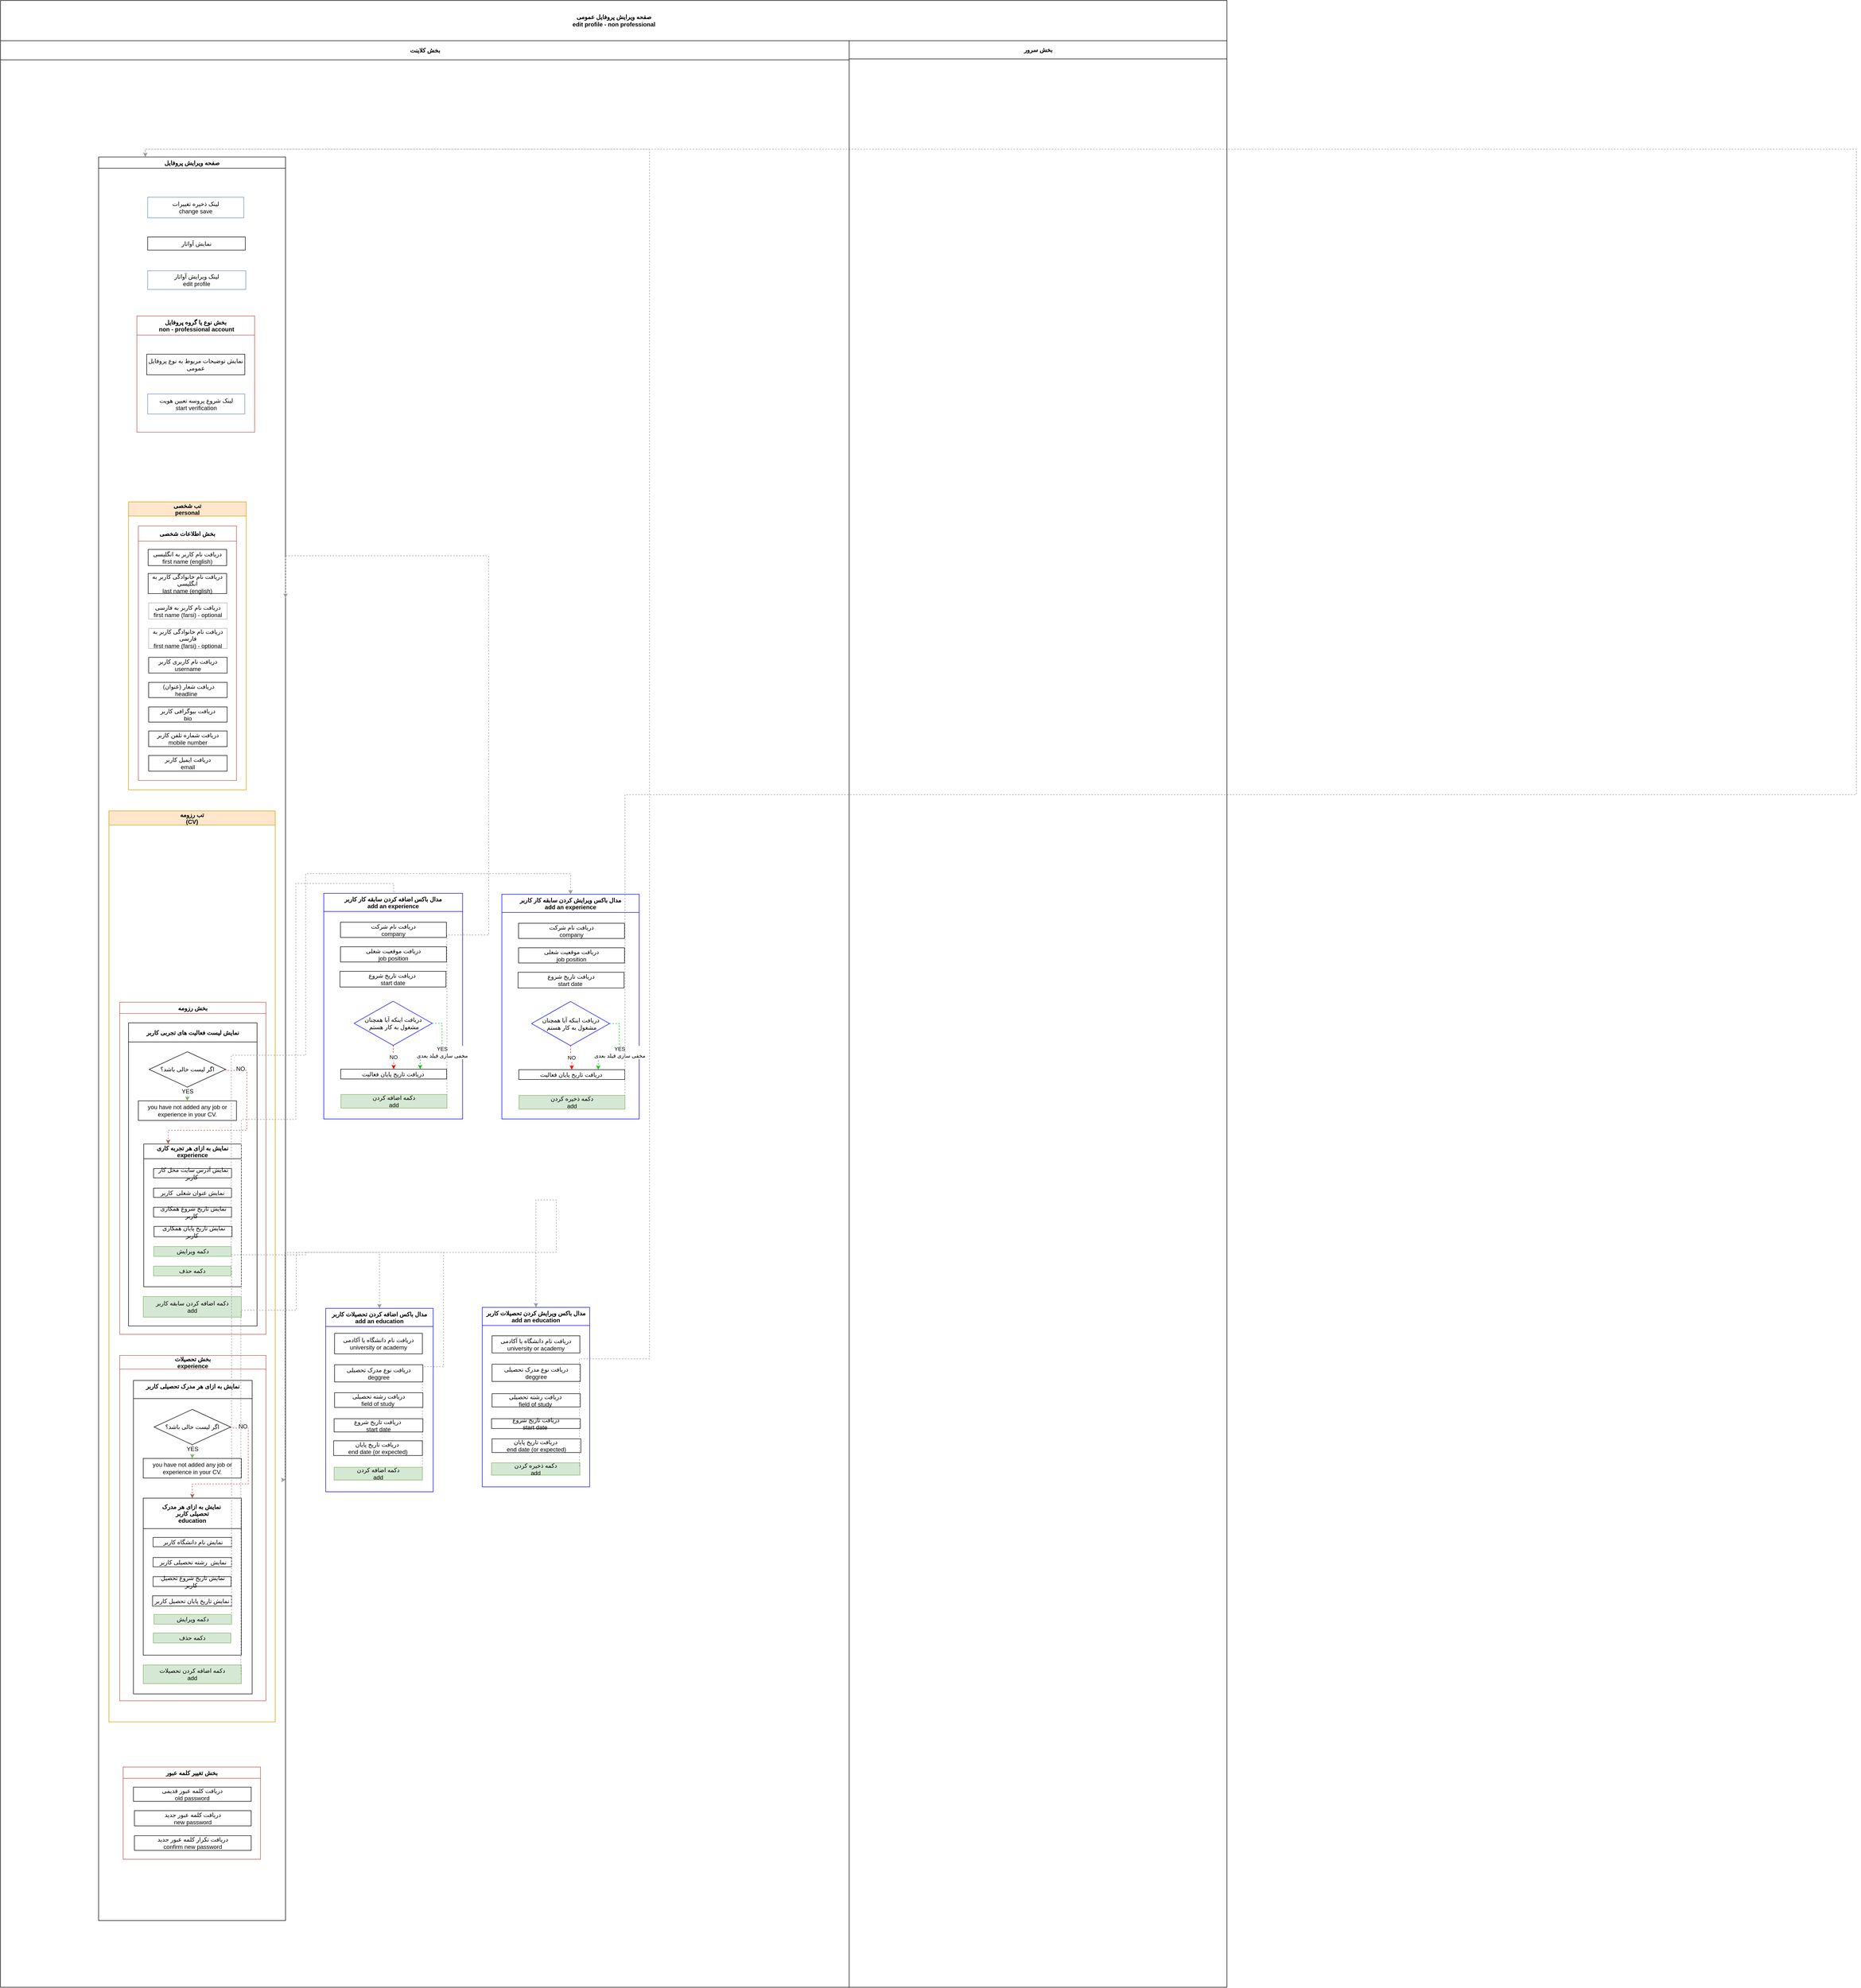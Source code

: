 <mxfile version="11.0.7" type="github"><diagram id="_Mr2OjdB6cG_d8i1DAx9" name="Page-1"><mxGraphModel dx="2693" dy="-5427" grid="1" gridSize="10" guides="1" tooltips="1" connect="1" arrows="1" fold="1" page="1" pageScale="1" pageWidth="850" pageHeight="1100" math="0" shadow="0"><root><mxCell id="0"/><mxCell id="1" parent="0"/><mxCell id="qE0s62v9L_i5L7fRF2j9-1" value="&lt;span style=&quot;background-color: rgb(255 , 255 , 255)&quot;&gt;صفحه ویرایش پروفایل عمومی&lt;/span&gt;&lt;br&gt;&lt;span style=&quot;background-color: rgb(255 , 255 , 255)&quot;&gt;edit profile - non professional&lt;/span&gt;" style="swimlane;html=1;childLayout=stackLayout;resizeParent=1;resizeParentMax=0;startSize=82;" vertex="1" parent="1"><mxGeometry x="-680" y="6758" width="2500" height="4050" as="geometry"/></mxCell><mxCell id="qE0s62v9L_i5L7fRF2j9-2" value="&lt;span style=&quot;background-color: rgb(255 , 255 , 255)&quot;&gt;بخش کلاینت&lt;/span&gt;" style="swimlane;html=1;startSize=39;" vertex="1" parent="qE0s62v9L_i5L7fRF2j9-1"><mxGeometry y="82" width="1730" height="3968" as="geometry"/></mxCell><mxCell id="m3qzf0mcLcKKCOlgRUQQ-3" value="صفحه ویرایش پروفایل" style="swimlane;startSize=23;" parent="qE0s62v9L_i5L7fRF2j9-2" vertex="1"><mxGeometry x="200" y="237" width="381" height="3595" as="geometry"/></mxCell><mxCell id="m3qzf0mcLcKKCOlgRUQQ-4" value="&lt;p&gt;&lt;/p&gt;&lt;p&gt;&lt;/p&gt;&lt;p&gt;&lt;/p&gt;&lt;p&gt;&lt;/p&gt;&lt;p&gt;&lt;/p&gt;&lt;p&gt;نمایش آواتار&lt;/p&gt;" style="rounded=0;whiteSpace=wrap;html=1;" parent="m3qzf0mcLcKKCOlgRUQQ-3" vertex="1"><mxGeometry x="100" y="163" width="199" height="27" as="geometry"/></mxCell><mxCell id="m3qzf0mcLcKKCOlgRUQQ-5" value="تب شخصی&#10;personal" style="swimlane;startSize=29;fillColor=#ffe6cc;strokeColor=#d79b00;" parent="m3qzf0mcLcKKCOlgRUQQ-3" vertex="1"><mxGeometry x="61" y="703" width="240" height="587" as="geometry"/></mxCell><mxCell id="m3qzf0mcLcKKCOlgRUQQ-6" value="بخش اطلاعات شخصی" style="swimlane;fillColor=#FFFFFF;strokeColor=#b85450;startSize=31;" parent="m3qzf0mcLcKKCOlgRUQQ-5" vertex="1"><mxGeometry x="20" y="49" width="200" height="519" as="geometry"/></mxCell><mxCell id="m3qzf0mcLcKKCOlgRUQQ-7" value="&lt;p&gt;&lt;/p&gt;&lt;p&gt;&lt;/p&gt;&lt;p&gt;&lt;/p&gt;&lt;p&gt;&lt;/p&gt;&lt;p&gt;&lt;/p&gt;&lt;p&gt;دریافت نام کاربر به انگلیسی&lt;br&gt;first name (english)&lt;br&gt;&lt;/p&gt;" style="rounded=0;whiteSpace=wrap;html=1;" parent="m3qzf0mcLcKKCOlgRUQQ-6" vertex="1"><mxGeometry x="20" y="48" width="160" height="33" as="geometry"/></mxCell><mxCell id="m3qzf0mcLcKKCOlgRUQQ-8" value="&lt;p&gt;&lt;/p&gt;&lt;p&gt;&lt;/p&gt;&lt;p&gt;&lt;/p&gt;&lt;p&gt;&lt;/p&gt;&lt;p&gt;&lt;/p&gt;&lt;p&gt;&lt;/p&gt;&lt;p&gt;دریافت نام خانوادگی کاربر به انگلیسی&lt;br&gt;last name (english)&lt;br&gt;&lt;/p&gt;" style="rounded=0;whiteSpace=wrap;html=1;" parent="m3qzf0mcLcKKCOlgRUQQ-6" vertex="1"><mxGeometry x="20" y="97" width="160" height="41" as="geometry"/></mxCell><mxCell id="m3qzf0mcLcKKCOlgRUQQ-9" value="&lt;p&gt;&lt;/p&gt;&lt;p&gt;&lt;/p&gt;&lt;p&gt;&lt;/p&gt;&lt;p&gt;&lt;/p&gt;&lt;p&gt;&lt;/p&gt;&lt;p&gt;&lt;/p&gt;&lt;p&gt;&lt;font color=&quot;#000000&quot;&gt;دریافت نام کاربر به فارسی&lt;br&gt;first name (farsi) - optional&lt;/font&gt;&lt;br&gt;&lt;/p&gt;" style="rounded=0;whiteSpace=wrap;html=1;fillColor=#FFFFFF;strokeColor=#ADADAD;fontColor=#ffffff;" parent="m3qzf0mcLcKKCOlgRUQQ-6" vertex="1"><mxGeometry x="21" y="157" width="160" height="33" as="geometry"/></mxCell><mxCell id="m3qzf0mcLcKKCOlgRUQQ-10" value="&lt;font color=&quot;#000000&quot;&gt;&lt;span&gt;دریافت نام خانوادگی کاربر به فارسی&lt;/span&gt;&lt;br&gt;&lt;span&gt;first name (farsi) - optional&lt;/span&gt;&lt;/font&gt;&lt;br&gt;" style="rounded=0;whiteSpace=wrap;html=1;fillColor=#FFFFFF;strokeColor=#ADADAD;fontColor=#ffffff;" parent="m3qzf0mcLcKKCOlgRUQQ-6" vertex="1"><mxGeometry x="21" y="209" width="160" height="41" as="geometry"/></mxCell><mxCell id="m3qzf0mcLcKKCOlgRUQQ-11" value="&lt;p&gt;&lt;/p&gt;&lt;p&gt;&lt;/p&gt;&lt;p&gt;&lt;/p&gt;&lt;p&gt;&lt;/p&gt;&lt;p&gt;&lt;/p&gt;&lt;p&gt;دریافت نام کاربری کاربر&lt;br&gt;username&lt;br&gt;&lt;/p&gt;" style="rounded=0;whiteSpace=wrap;html=1;" parent="m3qzf0mcLcKKCOlgRUQQ-6" vertex="1"><mxGeometry x="21" y="268" width="160" height="32" as="geometry"/></mxCell><mxCell id="m3qzf0mcLcKKCOlgRUQQ-12" value="&lt;p&gt;&lt;/p&gt;&lt;p&gt;&lt;/p&gt;&lt;p&gt;&lt;/p&gt;&lt;p&gt;&lt;/p&gt;&lt;p&gt;&lt;/p&gt;&lt;p&gt;&amp;nbsp;(دریافت شعار (عنوان&lt;br&gt;headline&amp;nbsp;&amp;nbsp;&lt;/p&gt;" style="rounded=0;whiteSpace=wrap;html=1;" parent="m3qzf0mcLcKKCOlgRUQQ-6" vertex="1"><mxGeometry x="21" y="319" width="160" height="31" as="geometry"/></mxCell><mxCell id="m3qzf0mcLcKKCOlgRUQQ-13" value="&lt;p&gt;&lt;/p&gt;&lt;p&gt;&lt;/p&gt;&lt;p&gt;&lt;/p&gt;&lt;p&gt;&lt;/p&gt;&lt;p&gt;&lt;/p&gt;&lt;p&gt;&lt;/p&gt;&lt;p&gt;دریافت بیوگرافی کاربر&lt;br&gt;bio&lt;/p&gt;" style="rounded=0;whiteSpace=wrap;html=1;" parent="m3qzf0mcLcKKCOlgRUQQ-6" vertex="1"><mxGeometry x="21" y="369" width="160" height="31" as="geometry"/></mxCell><mxCell id="m3qzf0mcLcKKCOlgRUQQ-14" value="&lt;p&gt;&lt;/p&gt;&lt;p&gt;&lt;/p&gt;&lt;p&gt;&lt;/p&gt;&lt;p&gt;&lt;/p&gt;&lt;p&gt;&lt;/p&gt;&lt;p&gt;&lt;/p&gt;&lt;p&gt;دریافت شماره تلفن کاربر&lt;br&gt;mobile number&lt;br&gt;&lt;/p&gt;" style="rounded=0;whiteSpace=wrap;html=1;" parent="m3qzf0mcLcKKCOlgRUQQ-6" vertex="1"><mxGeometry x="21" y="418" width="160" height="32" as="geometry"/></mxCell><mxCell id="m3qzf0mcLcKKCOlgRUQQ-15" value="&lt;p&gt;&lt;/p&gt;&lt;p&gt;&lt;/p&gt;&lt;p&gt;&lt;/p&gt;&lt;p&gt;&lt;/p&gt;&lt;p&gt;&lt;/p&gt;&lt;p&gt;&lt;/p&gt;&lt;p&gt;دریافت ایمیل کاربر&lt;br&gt;email&lt;/p&gt;" style="rounded=0;whiteSpace=wrap;html=1;" parent="m3qzf0mcLcKKCOlgRUQQ-6" vertex="1"><mxGeometry x="21" y="468" width="160" height="32" as="geometry"/></mxCell><mxCell id="m3qzf0mcLcKKCOlgRUQQ-16" value="تب رزومه&#10;(CV)" style="swimlane;startSize=29;fillColor=#ffe6cc;strokeColor=#d79b00;" parent="m3qzf0mcLcKKCOlgRUQQ-3" vertex="1"><mxGeometry x="21" y="1333" width="339" height="1857" as="geometry"/></mxCell><mxCell id="m3qzf0mcLcKKCOlgRUQQ-17" value="بخش رزومه" style="swimlane;fillColor=#FFFFFF;strokeColor=#b85450;" parent="m3qzf0mcLcKKCOlgRUQQ-16" vertex="1"><mxGeometry x="22" y="390" width="298" height="677" as="geometry"/></mxCell><mxCell id="m3qzf0mcLcKKCOlgRUQQ-18" value="نمایش لیست فعالیت های تجربی کاربر" style="swimlane;startSize=39;" parent="m3qzf0mcLcKKCOlgRUQQ-17" vertex="1"><mxGeometry x="18" y="42" width="262" height="618" as="geometry"/></mxCell><mxCell id="m3qzf0mcLcKKCOlgRUQQ-19" style="edgeStyle=orthogonalEdgeStyle;rounded=0;orthogonalLoop=1;jettySize=auto;html=1;exitX=0.5;exitY=1;exitDx=0;exitDy=0;entryX=0.5;entryY=0;entryDx=0;entryDy=0;dashed=1;strokeColor=#82b366;fillColor=#d5e8d4;" parent="m3qzf0mcLcKKCOlgRUQQ-18" source="m3qzf0mcLcKKCOlgRUQQ-23" target="m3qzf0mcLcKKCOlgRUQQ-24" edge="1"><mxGeometry relative="1" as="geometry"/></mxCell><mxCell id="m3qzf0mcLcKKCOlgRUQQ-20" value="YES" style="text;html=1;resizable=0;points=[];align=center;verticalAlign=middle;labelBackgroundColor=#ffffff;" parent="m3qzf0mcLcKKCOlgRUQQ-19" vertex="1" connectable="0"><mxGeometry x="-0.4" relative="1" as="geometry"><mxPoint as="offset"/></mxGeometry></mxCell><mxCell id="m3qzf0mcLcKKCOlgRUQQ-21" style="edgeStyle=orthogonalEdgeStyle;rounded=0;orthogonalLoop=1;jettySize=auto;html=1;exitX=1;exitY=0.5;exitDx=0;exitDy=0;entryX=0.25;entryY=0;entryDx=0;entryDy=0;dashed=1;strokeColor=#b85450;fillColor=#f8cecc;" parent="m3qzf0mcLcKKCOlgRUQQ-18" source="m3qzf0mcLcKKCOlgRUQQ-23" target="m3qzf0mcLcKKCOlgRUQQ-25" edge="1"><mxGeometry relative="1" as="geometry"><Array as="points"><mxPoint x="199" y="97"/><mxPoint x="241" y="97"/><mxPoint x="241" y="219"/><mxPoint x="81" y="219"/></Array></mxGeometry></mxCell><mxCell id="m3qzf0mcLcKKCOlgRUQQ-22" value="NO" style="text;html=1;resizable=0;points=[];align=center;verticalAlign=middle;labelBackgroundColor=#ffffff;" parent="m3qzf0mcLcKKCOlgRUQQ-21" vertex="1" connectable="0"><mxGeometry x="-0.822" y="3" relative="1" as="geometry"><mxPoint as="offset"/></mxGeometry></mxCell><mxCell id="m3qzf0mcLcKKCOlgRUQQ-23" value="اگر لیست خالی باشد؟" style="rhombus;whiteSpace=wrap;html=1;" parent="m3qzf0mcLcKKCOlgRUQQ-18" vertex="1"><mxGeometry x="42" y="59" width="156" height="72" as="geometry"/></mxCell><mxCell id="m3qzf0mcLcKKCOlgRUQQ-24" value="&lt;p&gt;&lt;/p&gt;&lt;p&gt;&lt;/p&gt;&lt;p&gt;&lt;/p&gt;&lt;p&gt;&lt;/p&gt;&lt;p&gt;&lt;/p&gt;&lt;p&gt;&lt;/p&gt;&lt;p&gt;you have not added any job or experience in your CV.&lt;/p&gt;" style="rounded=0;whiteSpace=wrap;html=1;" parent="m3qzf0mcLcKKCOlgRUQQ-18" vertex="1"><mxGeometry x="20" y="159" width="200" height="40" as="geometry"/></mxCell><mxCell id="m3qzf0mcLcKKCOlgRUQQ-25" value="&#10;نمایش به ازای هر تجربه کاری&#10;experience&#10;" style="swimlane;startSize=30;" parent="m3qzf0mcLcKKCOlgRUQQ-18" vertex="1"><mxGeometry x="31" y="247" width="199" height="291" as="geometry"/></mxCell><mxCell id="m3qzf0mcLcKKCOlgRUQQ-26" value="&lt;p&gt;&lt;/p&gt;&lt;p&gt;&lt;/p&gt;&lt;p&gt;&lt;/p&gt;&lt;p&gt;&lt;/p&gt;&lt;p&gt;&lt;/p&gt;&lt;p&gt;&lt;/p&gt;&lt;p&gt;&amp;nbsp;نمایش آدرس سایت محل کار کاربر&amp;nbsp;&lt;br&gt;&lt;/p&gt;" style="rounded=0;whiteSpace=wrap;html=1;" parent="m3qzf0mcLcKKCOlgRUQQ-25" vertex="1"><mxGeometry x="20" y="50" width="159" height="19" as="geometry"/></mxCell><mxCell id="m3qzf0mcLcKKCOlgRUQQ-27" value="&lt;p&gt;&lt;/p&gt;&lt;p&gt;&lt;/p&gt;&lt;p&gt;&lt;/p&gt;&lt;p&gt;&lt;/p&gt;&lt;p&gt;&lt;/p&gt;&lt;p&gt;&lt;/p&gt;&lt;p&gt;&amp;nbsp;نمایش عنوان شغلی&amp;nbsp; کاربر&amp;nbsp;&lt;br&gt;&lt;/p&gt;" style="rounded=0;whiteSpace=wrap;html=1;" parent="m3qzf0mcLcKKCOlgRUQQ-25" vertex="1"><mxGeometry x="20" y="90" width="159" height="19" as="geometry"/></mxCell><mxCell id="m3qzf0mcLcKKCOlgRUQQ-28" value="&lt;p&gt;&lt;/p&gt;&lt;p&gt;&lt;/p&gt;&lt;p&gt;&lt;/p&gt;&lt;p&gt;&lt;/p&gt;&lt;p&gt;&lt;/p&gt;&lt;p&gt;&lt;/p&gt;&lt;p&gt;&amp;nbsp;نمایش تاریخ شروع همکاری کاربر&amp;nbsp;&lt;br&gt;&lt;/p&gt;" style="rounded=0;whiteSpace=wrap;html=1;" parent="m3qzf0mcLcKKCOlgRUQQ-25" vertex="1"><mxGeometry x="20" y="129" width="159" height="20" as="geometry"/></mxCell><mxCell id="m3qzf0mcLcKKCOlgRUQQ-29" value="&lt;p&gt;&lt;/p&gt;&lt;p&gt;&lt;/p&gt;&lt;p&gt;&lt;/p&gt;&lt;p&gt;&lt;/p&gt;&lt;p&gt;&lt;/p&gt;&lt;p&gt;&lt;/p&gt;&lt;p&gt;&amp;nbsp;نمایش تاریخ پایان همکاری کاربر&amp;nbsp;&lt;br&gt;&lt;/p&gt;" style="rounded=0;whiteSpace=wrap;html=1;" parent="m3qzf0mcLcKKCOlgRUQQ-25" vertex="1"><mxGeometry x="21" y="168" width="159" height="21" as="geometry"/></mxCell><mxCell id="m3qzf0mcLcKKCOlgRUQQ-30" value="&lt;p&gt;&lt;/p&gt;&lt;p&gt;&lt;/p&gt;&lt;p&gt;&lt;/p&gt;&lt;p&gt;&lt;/p&gt;&lt;p&gt;&lt;/p&gt;&lt;p&gt;&lt;/p&gt;&lt;p&gt;دکمه ویرایش&lt;/p&gt;" style="rounded=0;whiteSpace=wrap;html=1;fillColor=#d5e8d4;strokeColor=#82b366;" parent="m3qzf0mcLcKKCOlgRUQQ-25" vertex="1"><mxGeometry x="20.5" y="209" width="158" height="20" as="geometry"/></mxCell><mxCell id="m3qzf0mcLcKKCOlgRUQQ-31" value="&lt;p&gt;&lt;/p&gt;&lt;p&gt;&lt;/p&gt;&lt;p&gt;&lt;/p&gt;&lt;p&gt;&lt;/p&gt;&lt;p&gt;&lt;/p&gt;&lt;p&gt;&lt;/p&gt;&lt;p&gt;دکمه حذف&lt;/p&gt;" style="rounded=0;whiteSpace=wrap;html=1;fillColor=#d5e8d4;strokeColor=#82b366;" parent="m3qzf0mcLcKKCOlgRUQQ-25" vertex="1"><mxGeometry x="20" y="249" width="158" height="20" as="geometry"/></mxCell><mxCell id="m3qzf0mcLcKKCOlgRUQQ-32" value="&lt;p&gt;&lt;/p&gt;&lt;p&gt;&lt;/p&gt;&lt;p&gt;&lt;/p&gt;&lt;p&gt;&lt;/p&gt;&lt;p&gt;&lt;/p&gt;&lt;p&gt;&lt;/p&gt;&lt;p&gt;دکمه اضافه کردن سابقه کاربر&lt;br&gt;add&lt;br&gt;&lt;/p&gt;" style="rounded=0;whiteSpace=wrap;html=1;fillColor=#d5e8d4;strokeColor=#82b366;" parent="m3qzf0mcLcKKCOlgRUQQ-18" vertex="1"><mxGeometry x="30" y="558" width="200" height="42" as="geometry"/></mxCell><mxCell id="m3qzf0mcLcKKCOlgRUQQ-33" value="بخش تحصیلات&#10;experience" style="swimlane;fillColor=#FFFFFF;strokeColor=#b85450;startSize=28;" parent="m3qzf0mcLcKKCOlgRUQQ-16" vertex="1"><mxGeometry x="22" y="1110" width="298" height="704" as="geometry"/></mxCell><mxCell id="m3qzf0mcLcKKCOlgRUQQ-34" value="نمایش به ازای هر مدرک تحصیلی کاربر&#10;" style="swimlane;startSize=37;" parent="m3qzf0mcLcKKCOlgRUQQ-33" vertex="1"><mxGeometry x="28" y="51" width="242" height="639" as="geometry"/></mxCell><mxCell id="m3qzf0mcLcKKCOlgRUQQ-35" style="edgeStyle=orthogonalEdgeStyle;rounded=0;orthogonalLoop=1;jettySize=auto;html=1;exitX=0.5;exitY=1;exitDx=0;exitDy=0;entryX=0.5;entryY=0;entryDx=0;entryDy=0;dashed=1;strokeColor=#82b366;fillColor=#d5e8d4;" parent="m3qzf0mcLcKKCOlgRUQQ-34" source="m3qzf0mcLcKKCOlgRUQQ-39" target="m3qzf0mcLcKKCOlgRUQQ-40" edge="1"><mxGeometry relative="1" as="geometry"/></mxCell><mxCell id="m3qzf0mcLcKKCOlgRUQQ-36" value="YES" style="text;html=1;resizable=0;points=[];align=center;verticalAlign=middle;labelBackgroundColor=#ffffff;" parent="m3qzf0mcLcKKCOlgRUQQ-35" vertex="1" connectable="0"><mxGeometry x="-0.4" relative="1" as="geometry"><mxPoint as="offset"/></mxGeometry></mxCell><mxCell id="m3qzf0mcLcKKCOlgRUQQ-37" style="edgeStyle=orthogonalEdgeStyle;rounded=0;orthogonalLoop=1;jettySize=auto;html=1;exitX=1;exitY=0.5;exitDx=0;exitDy=0;dashed=1;strokeColor=#b85450;fillColor=#f8cecc;entryX=0.5;entryY=0;entryDx=0;entryDy=0;" parent="m3qzf0mcLcKKCOlgRUQQ-34" source="m3qzf0mcLcKKCOlgRUQQ-39" target="m3qzf0mcLcKKCOlgRUQQ-41" edge="1"><mxGeometry relative="1" as="geometry"><Array as="points"><mxPoint x="199" y="97"/><mxPoint x="234" y="97"/><mxPoint x="234" y="211"/><mxPoint x="119" y="211"/></Array><mxPoint x="519.5" y="211" as="targetPoint"/></mxGeometry></mxCell><mxCell id="m3qzf0mcLcKKCOlgRUQQ-38" value="NO" style="text;html=1;resizable=0;points=[];align=center;verticalAlign=middle;labelBackgroundColor=#ffffff;" parent="m3qzf0mcLcKKCOlgRUQQ-37" vertex="1" connectable="0"><mxGeometry x="-0.822" y="3" relative="1" as="geometry"><mxPoint as="offset"/></mxGeometry></mxCell><mxCell id="m3qzf0mcLcKKCOlgRUQQ-39" value="اگر لیست خالی باشد؟" style="rhombus;whiteSpace=wrap;html=1;" parent="m3qzf0mcLcKKCOlgRUQQ-34" vertex="1"><mxGeometry x="42" y="59" width="156" height="72" as="geometry"/></mxCell><mxCell id="m3qzf0mcLcKKCOlgRUQQ-40" value="&lt;p&gt;&lt;/p&gt;&lt;p&gt;&lt;/p&gt;&lt;p&gt;&lt;/p&gt;&lt;p&gt;&lt;/p&gt;&lt;p&gt;&lt;/p&gt;&lt;p&gt;&lt;/p&gt;&lt;p&gt;you have not added any job or experience in your CV.&lt;/p&gt;" style="rounded=0;whiteSpace=wrap;html=1;" parent="m3qzf0mcLcKKCOlgRUQQ-34" vertex="1"><mxGeometry x="20" y="159" width="200" height="40" as="geometry"/></mxCell><mxCell id="m3qzf0mcLcKKCOlgRUQQ-41" value="&#10;نمایش به ازای هر مدرک &#10;تحصیلی کاربر&#10;education&#10;" style="swimlane;startSize=62;" parent="m3qzf0mcLcKKCOlgRUQQ-34" vertex="1"><mxGeometry x="20" y="240" width="200" height="320" as="geometry"/></mxCell><mxCell id="m3qzf0mcLcKKCOlgRUQQ-42" value="&lt;p&gt;&lt;/p&gt;&lt;p&gt;&lt;/p&gt;&lt;p&gt;&lt;/p&gt;&lt;p&gt;&lt;/p&gt;&lt;p&gt;&lt;/p&gt;&lt;p&gt;&lt;/p&gt;&lt;p&gt;&amp;nbsp;نمایش تاریخ شروع تحصیل کاربر&amp;nbsp;&lt;br&gt;&lt;/p&gt;" style="rounded=0;whiteSpace=wrap;html=1;" parent="m3qzf0mcLcKKCOlgRUQQ-41" vertex="1"><mxGeometry x="20" y="160" width="159" height="20" as="geometry"/></mxCell><mxCell id="m3qzf0mcLcKKCOlgRUQQ-43" value="&lt;p&gt;&lt;/p&gt;&lt;p&gt;&lt;/p&gt;&lt;p&gt;&lt;/p&gt;&lt;p&gt;&lt;/p&gt;&lt;p&gt;&lt;/p&gt;&lt;p&gt;&lt;/p&gt;&lt;p&gt;&amp;nbsp;نمایش تاریخ پایان تحصیل کاربر&amp;nbsp;&lt;br&gt;&lt;/p&gt;" style="rounded=0;whiteSpace=wrap;html=1;" parent="m3qzf0mcLcKKCOlgRUQQ-41" vertex="1"><mxGeometry x="19" y="199" width="161" height="21" as="geometry"/></mxCell><mxCell id="m3qzf0mcLcKKCOlgRUQQ-44" value="&lt;p&gt;&lt;/p&gt;&lt;p&gt;&lt;/p&gt;&lt;p&gt;&lt;/p&gt;&lt;p&gt;&lt;/p&gt;&lt;p&gt;&lt;/p&gt;&lt;p&gt;&lt;/p&gt;&lt;p&gt;&amp;nbsp;نمایش نام دانشگاه کاربر&lt;br&gt;&lt;/p&gt;" style="rounded=0;whiteSpace=wrap;html=1;" parent="m3qzf0mcLcKKCOlgRUQQ-41" vertex="1"><mxGeometry x="20" y="80" width="160" height="19" as="geometry"/></mxCell><mxCell id="m3qzf0mcLcKKCOlgRUQQ-45" value="&lt;p&gt;&lt;/p&gt;&lt;p&gt;&lt;/p&gt;&lt;p&gt;&lt;/p&gt;&lt;p&gt;&lt;/p&gt;&lt;p&gt;&lt;/p&gt;&lt;p&gt;&lt;/p&gt;&lt;p&gt;&amp;nbsp;نمایش&amp;nbsp; رشته تحصیلی کاربر&lt;br&gt;&lt;/p&gt;" style="rounded=0;whiteSpace=wrap;html=1;" parent="m3qzf0mcLcKKCOlgRUQQ-41" vertex="1"><mxGeometry x="20" y="121" width="160" height="19" as="geometry"/></mxCell><mxCell id="m3qzf0mcLcKKCOlgRUQQ-46" value="&lt;p&gt;&lt;/p&gt;&lt;p&gt;&lt;/p&gt;&lt;p&gt;&lt;/p&gt;&lt;p&gt;&lt;/p&gt;&lt;p&gt;&lt;/p&gt;&lt;p&gt;&lt;/p&gt;&lt;p&gt;دکمه ویرایش&lt;/p&gt;" style="rounded=0;whiteSpace=wrap;html=1;fillColor=#d5e8d4;strokeColor=#82b366;" parent="m3qzf0mcLcKKCOlgRUQQ-41" vertex="1"><mxGeometry x="22" y="237" width="158" height="20" as="geometry"/></mxCell><mxCell id="m3qzf0mcLcKKCOlgRUQQ-47" value="&lt;p&gt;&lt;/p&gt;&lt;p&gt;&lt;/p&gt;&lt;p&gt;&lt;/p&gt;&lt;p&gt;&lt;/p&gt;&lt;p&gt;&lt;/p&gt;&lt;p&gt;&lt;/p&gt;&lt;p&gt;دکمه حذف&lt;/p&gt;" style="rounded=0;whiteSpace=wrap;html=1;fillColor=#d5e8d4;strokeColor=#82b366;" parent="m3qzf0mcLcKKCOlgRUQQ-41" vertex="1"><mxGeometry x="20.5" y="275" width="158" height="20" as="geometry"/></mxCell><mxCell id="m3qzf0mcLcKKCOlgRUQQ-48" value="&lt;p&gt;&lt;/p&gt;&lt;p&gt;&lt;/p&gt;&lt;p&gt;&lt;/p&gt;&lt;p&gt;&lt;/p&gt;&lt;p&gt;&lt;/p&gt;&lt;p&gt;&lt;/p&gt;&lt;p&gt;دکمه اضافه کردن تحصیلات&lt;br&gt;add&lt;/p&gt;" style="rounded=0;whiteSpace=wrap;html=1;fillColor=#d5e8d4;strokeColor=#82b366;" parent="m3qzf0mcLcKKCOlgRUQQ-34" vertex="1"><mxGeometry x="20" y="580" width="200" height="38" as="geometry"/></mxCell><mxCell id="m3qzf0mcLcKKCOlgRUQQ-49" value="بخش تغییر کلمه عبور" style="swimlane;startSize=23;fillColor=#FFFFFF;strokeColor=#b85450;" parent="m3qzf0mcLcKKCOlgRUQQ-3" vertex="1"><mxGeometry x="50" y="3282" width="280" height="188" as="geometry"/></mxCell><mxCell id="m3qzf0mcLcKKCOlgRUQQ-50" value="&lt;p&gt;&lt;/p&gt;&lt;p&gt;&lt;/p&gt;&lt;p&gt;&lt;/p&gt;&lt;p&gt;&lt;/p&gt;&lt;p&gt;&lt;/p&gt;&lt;p&gt;دریافت کلمه عبور قدیمی&lt;br&gt;old password&lt;/p&gt;" style="rounded=0;whiteSpace=wrap;html=1;" parent="m3qzf0mcLcKKCOlgRUQQ-49" vertex="1"><mxGeometry x="21" y="41" width="240" height="29" as="geometry"/></mxCell><mxCell id="m3qzf0mcLcKKCOlgRUQQ-51" value="&lt;p&gt;&lt;/p&gt;&lt;p&gt;&lt;/p&gt;&lt;p&gt;&lt;/p&gt;&lt;p&gt;&lt;/p&gt;&lt;p&gt;&lt;/p&gt;&lt;p&gt;دریافت کلمه عبور&amp;nbsp;جدید&lt;br&gt;new password&lt;/p&gt;" style="rounded=0;whiteSpace=wrap;html=1;" parent="m3qzf0mcLcKKCOlgRUQQ-49" vertex="1"><mxGeometry x="23" y="89" width="238" height="31" as="geometry"/></mxCell><mxCell id="m3qzf0mcLcKKCOlgRUQQ-52" value="&lt;p&gt;&lt;/p&gt;&lt;p&gt;&lt;/p&gt;&lt;p&gt;&lt;/p&gt;&lt;p&gt;&lt;/p&gt;&lt;p&gt;&lt;/p&gt;&lt;p&gt;دریافت تکرار کلمه عبور&amp;nbsp;جدید&lt;br&gt;confirm new password&lt;/p&gt;" style="rounded=0;whiteSpace=wrap;html=1;" parent="m3qzf0mcLcKKCOlgRUQQ-49" vertex="1"><mxGeometry x="23" y="140" width="238" height="30" as="geometry"/></mxCell><mxCell id="m3qzf0mcLcKKCOlgRUQQ-53" value="&lt;p&gt;&lt;/p&gt;&lt;p&gt;&lt;/p&gt;&lt;p&gt;&lt;/p&gt;&lt;p&gt;&lt;/p&gt;&lt;p&gt;&lt;/p&gt;&lt;p&gt;لینک ویرایش آواتار&lt;br&gt;edit profile&lt;br&gt;&lt;/p&gt;" style="rounded=0;whiteSpace=wrap;html=1;fillColor=#FFFFFF;strokeColor=#6c8ebf;" parent="m3qzf0mcLcKKCOlgRUQQ-3" vertex="1"><mxGeometry x="100" y="232" width="200" height="38" as="geometry"/></mxCell><mxCell id="m3qzf0mcLcKKCOlgRUQQ-54" value="بخش نوع یا گروه پروفایل&#10; non - professional account" style="swimlane;startSize=39;fillColor=#FFFFFF;strokeColor=#b85450;" parent="m3qzf0mcLcKKCOlgRUQQ-3" vertex="1"><mxGeometry x="78" y="324" width="240" height="237" as="geometry"/></mxCell><mxCell id="m3qzf0mcLcKKCOlgRUQQ-55" value="&lt;p&gt;&lt;/p&gt;&lt;p&gt;&lt;/p&gt;&lt;p&gt;&lt;/p&gt;&lt;p&gt;&lt;/p&gt;&lt;p&gt;&lt;/p&gt;&lt;p&gt;نمایش توضیحات مربوط به نوع پروفایل عمومی&lt;/p&gt;" style="rounded=0;whiteSpace=wrap;html=1;" parent="m3qzf0mcLcKKCOlgRUQQ-54" vertex="1"><mxGeometry x="20" y="78" width="200" height="42" as="geometry"/></mxCell><mxCell id="m3qzf0mcLcKKCOlgRUQQ-56" value="&lt;p&gt;&lt;/p&gt;&lt;p&gt;&lt;/p&gt;&lt;p&gt;&lt;/p&gt;&lt;p&gt;&lt;/p&gt;&lt;p&gt;&lt;/p&gt;&lt;p&gt;لینک شروع پروسه تعیین هویت&lt;br&gt;start verification&lt;br&gt;&lt;/p&gt;" style="rounded=0;whiteSpace=wrap;html=1;fillColor=#FFFFFF;strokeColor=#6c8ebf;" parent="m3qzf0mcLcKKCOlgRUQQ-54" vertex="1"><mxGeometry x="22" y="159" width="198" height="41" as="geometry"/></mxCell><mxCell id="6V_W1G0ebRXkBfOzEBVN-1" value="&lt;p&gt;&lt;/p&gt;&lt;p&gt;&lt;/p&gt;&lt;p&gt;&lt;/p&gt;&lt;p&gt;&lt;/p&gt;&lt;p&gt;&lt;/p&gt;&lt;p&gt;لینک ذخیره تغییرات&lt;br&gt;change save&lt;br&gt;&lt;/p&gt;" style="rounded=0;whiteSpace=wrap;html=1;fillColor=#FFFFFF;strokeColor=#6c8ebf;" parent="m3qzf0mcLcKKCOlgRUQQ-3" vertex="1"><mxGeometry x="100" y="82" width="196" height="42" as="geometry"/></mxCell><mxCell id="m3qzf0mcLcKKCOlgRUQQ-76" style="edgeStyle=orthogonalEdgeStyle;rounded=0;orthogonalLoop=1;jettySize=auto;html=1;exitX=1;exitY=0.5;exitDx=0;exitDy=0;dashed=1;strokeColor=#999999;entryX=1;entryY=0.25;entryDx=0;entryDy=0;" parent="qE0s62v9L_i5L7fRF2j9-2" source="m3qzf0mcLcKKCOlgRUQQ-65" target="m3qzf0mcLcKKCOlgRUQQ-3" edge="1"><mxGeometry relative="1" as="geometry"><mxPoint x="612.5" y="1568" as="targetPoint"/><Array as="points"><mxPoint x="910" y="1823"/><mxPoint x="995" y="1823"/><mxPoint x="995" y="1050"/></Array></mxGeometry></mxCell><mxCell id="m3qzf0mcLcKKCOlgRUQQ-93" style="edgeStyle=orthogonalEdgeStyle;rounded=0;orthogonalLoop=1;jettySize=auto;html=1;entryX=0.5;entryY=0;entryDx=0;entryDy=0;dashed=1;strokeColor=#999999;exitX=1;exitY=0.5;exitDx=0;exitDy=0;" parent="qE0s62v9L_i5L7fRF2j9-2" source="m3qzf0mcLcKKCOlgRUQQ-30" target="m3qzf0mcLcKKCOlgRUQQ-77" edge="1"><mxGeometry relative="1" as="geometry"><Array as="points"><mxPoint x="622" y="2068"/><mxPoint x="622" y="1698"/><mxPoint x="1162" y="1698"/></Array><mxPoint x="542" y="2064" as="sourcePoint"/></mxGeometry></mxCell><mxCell id="m3qzf0mcLcKKCOlgRUQQ-66" style="edgeStyle=orthogonalEdgeStyle;rounded=0;orthogonalLoop=1;jettySize=auto;html=1;dashed=1;strokeColor=#999999;exitX=1;exitY=0.5;exitDx=0;exitDy=0;" parent="qE0s62v9L_i5L7fRF2j9-2" source="m3qzf0mcLcKKCOlgRUQQ-32" edge="1"><mxGeometry relative="1" as="geometry"><Array as="points"><mxPoint x="602" y="2199"/><mxPoint x="602" y="1718"/><mxPoint x="801" y="1718"/></Array><mxPoint x="632" y="2162" as="sourcePoint"/><mxPoint x="801.5" y="1753" as="targetPoint"/></mxGeometry></mxCell><mxCell id="m3qzf0mcLcKKCOlgRUQQ-57" value="&#10;مدال باکس اضافه کردن سابقه کار کاربر&#10;add an experience&#10;" style="swimlane;strokeColor=#0000FF;startSize=37;" parent="qE0s62v9L_i5L7fRF2j9-2" vertex="1"><mxGeometry x="659" y="1738" width="283" height="460" as="geometry"/></mxCell><mxCell id="m3qzf0mcLcKKCOlgRUQQ-58" value="&lt;p&gt;&lt;/p&gt;&lt;p&gt;&lt;/p&gt;&lt;p&gt;&lt;/p&gt;&lt;p&gt;&lt;/p&gt;&lt;p&gt;&lt;/p&gt;&lt;p&gt;دریافت نام شرکت&lt;br&gt;company&lt;br&gt;&lt;/p&gt;" style="rounded=0;whiteSpace=wrap;html=1;" parent="m3qzf0mcLcKKCOlgRUQQ-57" vertex="1"><mxGeometry x="34" y="59" width="216" height="31" as="geometry"/></mxCell><mxCell id="m3qzf0mcLcKKCOlgRUQQ-59" value="&lt;p&gt;&lt;/p&gt;&lt;p&gt;&lt;/p&gt;&lt;p&gt;&lt;/p&gt;&lt;p&gt;&lt;/p&gt;&lt;p&gt;&lt;/p&gt;&lt;p&gt;دریافت موقعیت شغلی&lt;br&gt;job position&lt;br&gt;&lt;/p&gt;" style="rounded=0;whiteSpace=wrap;html=1;" parent="m3qzf0mcLcKKCOlgRUQQ-57" vertex="1"><mxGeometry x="34" y="109" width="216" height="31" as="geometry"/></mxCell><mxCell id="m3qzf0mcLcKKCOlgRUQQ-60" value="&lt;p&gt;&lt;/p&gt;&lt;p&gt;&lt;/p&gt;&lt;p&gt;&lt;/p&gt;&lt;p&gt;&lt;/p&gt;&lt;p&gt;&lt;/p&gt;&lt;p&gt;دریافت تاریخ شروع&amp;nbsp;&lt;br&gt;start date&lt;/p&gt;" style="rounded=0;whiteSpace=wrap;html=1;" parent="m3qzf0mcLcKKCOlgRUQQ-57" vertex="1"><mxGeometry x="33" y="159" width="216" height="32" as="geometry"/></mxCell><mxCell id="m3qzf0mcLcKKCOlgRUQQ-61" value="&lt;p&gt;&lt;/p&gt;&lt;p&gt;&lt;/p&gt;&lt;p&gt;&lt;/p&gt;&lt;p&gt;&lt;/p&gt;&lt;p&gt;&lt;/p&gt;&lt;p&gt;دریافت تاریخ پایان فعالیت&amp;nbsp;&lt;/p&gt;" style="rounded=0;whiteSpace=wrap;html=1;" parent="m3qzf0mcLcKKCOlgRUQQ-57" vertex="1"><mxGeometry x="34.5" y="358.5" width="216" height="20" as="geometry"/></mxCell><mxCell id="m3qzf0mcLcKKCOlgRUQQ-62" value="NO" style="edgeStyle=orthogonalEdgeStyle;rounded=0;orthogonalLoop=1;jettySize=auto;html=1;exitX=0.5;exitY=1;exitDx=0;exitDy=0;entryX=0.5;entryY=0;entryDx=0;entryDy=0;dashed=1;strokeColor=#FF0000;" parent="m3qzf0mcLcKKCOlgRUQQ-57" source="m3qzf0mcLcKKCOlgRUQQ-64" target="m3qzf0mcLcKKCOlgRUQQ-61" edge="1"><mxGeometry relative="1" as="geometry"/></mxCell><mxCell id="m3qzf0mcLcKKCOlgRUQQ-63" value="YES&lt;br&gt;مخفی سازی فیلد بعدی&lt;br&gt;" style="edgeStyle=orthogonalEdgeStyle;rounded=0;orthogonalLoop=1;jettySize=auto;html=1;exitX=1;exitY=0.5;exitDx=0;exitDy=0;entryX=0.75;entryY=0;entryDx=0;entryDy=0;dashed=1;strokeColor=#00CC00;" parent="m3qzf0mcLcKKCOlgRUQQ-57" source="m3qzf0mcLcKKCOlgRUQQ-64" target="m3qzf0mcLcKKCOlgRUQQ-61" edge="1"><mxGeometry relative="1" as="geometry"/></mxCell><mxCell id="m3qzf0mcLcKKCOlgRUQQ-64" value="&lt;span&gt;دریافت اینکه آیا همچنان&lt;br&gt;&amp;nbsp;مشغول به کار هستم&lt;/span&gt;" style="rhombus;whiteSpace=wrap;html=1;strokeColor=#0000FF;fillColor=#FFFFFF;" parent="m3qzf0mcLcKKCOlgRUQQ-57" vertex="1"><mxGeometry x="62" y="220" width="159" height="90" as="geometry"/></mxCell><mxCell id="m3qzf0mcLcKKCOlgRUQQ-65" value="&lt;p&gt;&lt;/p&gt;&lt;p&gt;&lt;/p&gt;&lt;p&gt;&lt;/p&gt;&lt;p&gt;&lt;/p&gt;&lt;p&gt;&lt;/p&gt;&lt;p&gt;دکمه اضافه کردن&lt;br&gt;add&lt;/p&gt;" style="rounded=0;whiteSpace=wrap;html=1;fillColor=#d5e8d4;strokeColor=#82b366;" parent="m3qzf0mcLcKKCOlgRUQQ-57" vertex="1"><mxGeometry x="35" y="410" width="216" height="28" as="geometry"/></mxCell><mxCell id="m3qzf0mcLcKKCOlgRUQQ-77" value="&#10;مدال باکس ویرایش کردن سابقه کار کاربر&#10;add an experience&#10;" style="swimlane;strokeColor=#0000FF;startSize=37;" parent="qE0s62v9L_i5L7fRF2j9-2" vertex="1"><mxGeometry x="1022" y="1740" width="280" height="458" as="geometry"/></mxCell><mxCell id="m3qzf0mcLcKKCOlgRUQQ-78" value="&lt;p&gt;&lt;/p&gt;&lt;p&gt;&lt;/p&gt;&lt;p&gt;&lt;/p&gt;&lt;p&gt;&lt;/p&gt;&lt;p&gt;&lt;/p&gt;&lt;p&gt;دریافت نام شرکت&lt;br&gt;company&lt;br&gt;&lt;/p&gt;" style="rounded=0;whiteSpace=wrap;html=1;" parent="m3qzf0mcLcKKCOlgRUQQ-77" vertex="1"><mxGeometry x="34" y="59" width="216" height="31" as="geometry"/></mxCell><mxCell id="m3qzf0mcLcKKCOlgRUQQ-79" value="&lt;p&gt;&lt;/p&gt;&lt;p&gt;&lt;/p&gt;&lt;p&gt;&lt;/p&gt;&lt;p&gt;&lt;/p&gt;&lt;p&gt;&lt;/p&gt;&lt;p&gt;دریافت موقعیت شغلی&lt;br&gt;job position&lt;br&gt;&lt;/p&gt;" style="rounded=0;whiteSpace=wrap;html=1;" parent="m3qzf0mcLcKKCOlgRUQQ-77" vertex="1"><mxGeometry x="34" y="109" width="216" height="31" as="geometry"/></mxCell><mxCell id="m3qzf0mcLcKKCOlgRUQQ-80" value="&lt;p&gt;&lt;/p&gt;&lt;p&gt;&lt;/p&gt;&lt;p&gt;&lt;/p&gt;&lt;p&gt;&lt;/p&gt;&lt;p&gt;&lt;/p&gt;&lt;p&gt;دریافت تاریخ شروع&lt;br&gt;start date&amp;nbsp;&lt;/p&gt;" style="rounded=0;whiteSpace=wrap;html=1;" parent="m3qzf0mcLcKKCOlgRUQQ-77" vertex="1"><mxGeometry x="33" y="159" width="216" height="32" as="geometry"/></mxCell><mxCell id="m3qzf0mcLcKKCOlgRUQQ-81" value="&lt;p&gt;&lt;/p&gt;&lt;p&gt;&lt;/p&gt;&lt;p&gt;&lt;/p&gt;&lt;p&gt;&lt;/p&gt;&lt;p&gt;&lt;/p&gt;&lt;p&gt;دریافت تاریخ پایان فعالیت&amp;nbsp;&lt;/p&gt;" style="rounded=0;whiteSpace=wrap;html=1;" parent="m3qzf0mcLcKKCOlgRUQQ-77" vertex="1"><mxGeometry x="34.5" y="357.5" width="216" height="20" as="geometry"/></mxCell><mxCell id="m3qzf0mcLcKKCOlgRUQQ-82" value="NO" style="edgeStyle=orthogonalEdgeStyle;rounded=0;orthogonalLoop=1;jettySize=auto;html=1;exitX=0.5;exitY=1;exitDx=0;exitDy=0;entryX=0.5;entryY=0;entryDx=0;entryDy=0;dashed=1;strokeColor=#FF0000;" parent="m3qzf0mcLcKKCOlgRUQQ-77" source="m3qzf0mcLcKKCOlgRUQQ-84" target="m3qzf0mcLcKKCOlgRUQQ-81" edge="1"><mxGeometry relative="1" as="geometry"/></mxCell><mxCell id="m3qzf0mcLcKKCOlgRUQQ-83" value="YES&lt;br&gt;مخفی سازی فیلد بعدی&lt;br&gt;" style="edgeStyle=orthogonalEdgeStyle;rounded=0;orthogonalLoop=1;jettySize=auto;html=1;exitX=1;exitY=0.5;exitDx=0;exitDy=0;entryX=0.75;entryY=0;entryDx=0;entryDy=0;dashed=1;strokeColor=#00CC00;" parent="m3qzf0mcLcKKCOlgRUQQ-77" source="m3qzf0mcLcKKCOlgRUQQ-84" target="m3qzf0mcLcKKCOlgRUQQ-81" edge="1"><mxGeometry relative="1" as="geometry"/></mxCell><mxCell id="m3qzf0mcLcKKCOlgRUQQ-84" value="&lt;span&gt;دریافت اینکه آیا همچنان&lt;br&gt;&amp;nbsp;مشغول به کار هستم&lt;/span&gt;" style="rhombus;whiteSpace=wrap;html=1;strokeColor=#0000FF;fillColor=#FFFFFF;" parent="m3qzf0mcLcKKCOlgRUQQ-77" vertex="1"><mxGeometry x="60.5" y="218.5" width="159" height="90" as="geometry"/></mxCell><mxCell id="m3qzf0mcLcKKCOlgRUQQ-85" value="&lt;p&gt;&lt;/p&gt;&lt;p&gt;&lt;/p&gt;&lt;p&gt;&lt;/p&gt;&lt;p&gt;&lt;/p&gt;&lt;p&gt;&lt;/p&gt;&lt;p&gt;دکمه ذخیره کردن&lt;br&gt;add&lt;/p&gt;" style="rounded=0;whiteSpace=wrap;html=1;fillColor=#d5e8d4;strokeColor=#82b366;" parent="m3qzf0mcLcKKCOlgRUQQ-77" vertex="1"><mxGeometry x="35" y="410" width="216" height="28" as="geometry"/></mxCell><mxCell id="m3qzf0mcLcKKCOlgRUQQ-95" style="edgeStyle=orthogonalEdgeStyle;rounded=0;orthogonalLoop=1;jettySize=auto;html=1;exitX=1;exitY=0.5;exitDx=0;exitDy=0;entryX=0.5;entryY=0;entryDx=0;entryDy=0;dashed=1;strokeColor=#999999;" parent="qE0s62v9L_i5L7fRF2j9-2" source="m3qzf0mcLcKKCOlgRUQQ-46" target="m3qzf0mcLcKKCOlgRUQQ-86" edge="1"><mxGeometry relative="1" as="geometry"><Array as="points"><mxPoint x="470" y="2475"/><mxPoint x="623" y="2475"/><mxPoint x="623" y="2470"/><mxPoint x="1133" y="2470"/><mxPoint x="1133" y="2363"/><mxPoint x="1093" y="2363"/></Array></mxGeometry></mxCell><mxCell id="m3qzf0mcLcKKCOlgRUQQ-75" style="edgeStyle=orthogonalEdgeStyle;rounded=0;orthogonalLoop=1;jettySize=auto;html=1;entryX=1;entryY=0.75;entryDx=0;entryDy=0;dashed=1;strokeColor=#999999;exitX=1;exitY=0.5;exitDx=0;exitDy=0;" parent="qE0s62v9L_i5L7fRF2j9-2" source="m3qzf0mcLcKKCOlgRUQQ-72" target="m3qzf0mcLcKKCOlgRUQQ-3" edge="1"><mxGeometry relative="1" as="geometry"><Array as="points"><mxPoint x="860" y="2703"/><mxPoint x="903" y="2703"/><mxPoint x="903" y="2470"/><mxPoint x="580" y="2470"/></Array><mxPoint x="922" y="2728" as="sourcePoint"/></mxGeometry></mxCell><mxCell id="m3qzf0mcLcKKCOlgRUQQ-74" style="edgeStyle=orthogonalEdgeStyle;rounded=0;orthogonalLoop=1;jettySize=auto;html=1;exitX=1;exitY=0.5;exitDx=0;exitDy=0;entryX=0.5;entryY=0;entryDx=0;entryDy=0;dashed=1;strokeColor=#999999;" parent="qE0s62v9L_i5L7fRF2j9-2" source="m3qzf0mcLcKKCOlgRUQQ-48" target="m3qzf0mcLcKKCOlgRUQQ-67" edge="1"><mxGeometry relative="1" as="geometry"><Array as="points"><mxPoint x="490" y="2588"/><mxPoint x="603" y="2588"/><mxPoint x="603" y="2470"/><mxPoint x="773" y="2470"/></Array></mxGeometry></mxCell><mxCell id="m3qzf0mcLcKKCOlgRUQQ-86" value="&#10;مدال باکس ویرایش کردن تحصیلات کاربر&#10;add an education&#10;" style="swimlane;strokeColor=#0000FF;startSize=37;" parent="qE0s62v9L_i5L7fRF2j9-2" vertex="1"><mxGeometry x="982" y="2582" width="219" height="366" as="geometry"/></mxCell><mxCell id="m3qzf0mcLcKKCOlgRUQQ-87" value="&lt;p&gt;&lt;/p&gt;&lt;p&gt;&lt;/p&gt;&lt;p&gt;&lt;/p&gt;&lt;p&gt;&lt;/p&gt;&lt;p&gt;&lt;/p&gt;&lt;p&gt;دریافت نام&amp;nbsp;&lt;span&gt;دانشگاه یا آکادمی&lt;br&gt;university or academy&lt;br&gt;&lt;/span&gt;&lt;/p&gt;" style="rounded=0;whiteSpace=wrap;html=1;" parent="m3qzf0mcLcKKCOlgRUQQ-86" vertex="1"><mxGeometry x="20" y="58" width="179" height="35" as="geometry"/></mxCell><mxCell id="m3qzf0mcLcKKCOlgRUQQ-88" value="&lt;p&gt;&lt;/p&gt;&lt;p&gt;&lt;/p&gt;&lt;p&gt;&lt;/p&gt;&lt;p&gt;&lt;/p&gt;&lt;p&gt;&lt;/p&gt;&lt;p&gt;دریافت نوع مدرک&amp;nbsp;تحصیلی&lt;br&gt;deggree&lt;br&gt;&lt;/p&gt;" style="rounded=0;whiteSpace=wrap;html=1;" parent="m3qzf0mcLcKKCOlgRUQQ-86" vertex="1"><mxGeometry x="20" y="116" width="180" height="35" as="geometry"/></mxCell><mxCell id="m3qzf0mcLcKKCOlgRUQQ-89" value="&lt;p&gt;&lt;/p&gt;&lt;p&gt;&lt;/p&gt;&lt;p&gt;&lt;/p&gt;&lt;p&gt;&lt;/p&gt;&lt;p&gt;&lt;/p&gt;&lt;p&gt;دریافت رشته تحصیلی&amp;nbsp;&lt;br&gt;field of study&amp;nbsp;&lt;br&gt;&lt;/p&gt;" style="rounded=0;whiteSpace=wrap;html=1;" parent="m3qzf0mcLcKKCOlgRUQQ-86" vertex="1"><mxGeometry x="20" y="176" width="180" height="27" as="geometry"/></mxCell><mxCell id="m3qzf0mcLcKKCOlgRUQQ-90" value="&lt;p&gt;&lt;/p&gt;&lt;p&gt;&lt;/p&gt;&lt;p&gt;&lt;/p&gt;&lt;p&gt;&lt;/p&gt;&lt;p&gt;&lt;/p&gt;&lt;p&gt;دریافت تاریخ شروع&lt;br&gt;start date&amp;nbsp;&lt;/p&gt;" style="rounded=0;whiteSpace=wrap;html=1;" parent="m3qzf0mcLcKKCOlgRUQQ-86" vertex="1"><mxGeometry x="19" y="227" width="181" height="20" as="geometry"/></mxCell><mxCell id="m3qzf0mcLcKKCOlgRUQQ-91" value="&lt;p&gt;&lt;/p&gt;&lt;p&gt;&lt;/p&gt;&lt;p&gt;&lt;/p&gt;&lt;p&gt;&lt;/p&gt;&lt;p&gt;&lt;/p&gt;&lt;p&gt;دکمه ذخیره کردن&lt;br&gt;add&lt;/p&gt;" style="rounded=0;whiteSpace=wrap;html=1;fillColor=#d5e8d4;strokeColor=#82b366;" parent="m3qzf0mcLcKKCOlgRUQQ-86" vertex="1"><mxGeometry x="19" y="317" width="180" height="25" as="geometry"/></mxCell><mxCell id="m3qzf0mcLcKKCOlgRUQQ-92" value="&lt;p&gt;&lt;/p&gt;&lt;p&gt;&lt;/p&gt;&lt;p&gt;&lt;/p&gt;&lt;p&gt;&lt;/p&gt;&lt;p&gt;&lt;/p&gt;&lt;p&gt;دریافت تاریخ پایان&amp;nbsp;&lt;br&gt;end date (or expected)&lt;br&gt;&lt;/p&gt;" style="rounded=0;whiteSpace=wrap;html=1;" parent="m3qzf0mcLcKKCOlgRUQQ-86" vertex="1"><mxGeometry x="20" y="268" width="181" height="28" as="geometry"/></mxCell><mxCell id="m3qzf0mcLcKKCOlgRUQQ-67" value="&#10;مدال باکس اضافه کردن تحصیلات کاربر&#10;add an education&#10;" style="swimlane;strokeColor=#0000FF;startSize=37;" parent="qE0s62v9L_i5L7fRF2j9-2" vertex="1"><mxGeometry x="663" y="2584" width="219" height="374" as="geometry"/></mxCell><mxCell id="m3qzf0mcLcKKCOlgRUQQ-68" value="&lt;p&gt;&lt;/p&gt;&lt;p&gt;&lt;/p&gt;&lt;p&gt;&lt;/p&gt;&lt;p&gt;&lt;/p&gt;&lt;p&gt;&lt;/p&gt;&lt;p&gt;دریافت نام&amp;nbsp;&lt;span&gt;دانشگاه یا آکادمی&lt;br&gt;university or academy&lt;br&gt;&lt;/span&gt;&lt;/p&gt;" style="rounded=0;whiteSpace=wrap;html=1;" parent="m3qzf0mcLcKKCOlgRUQQ-67" vertex="1"><mxGeometry x="18" y="51" width="179" height="42" as="geometry"/></mxCell><mxCell id="m3qzf0mcLcKKCOlgRUQQ-69" value="&lt;p&gt;&lt;/p&gt;&lt;p&gt;&lt;/p&gt;&lt;p&gt;&lt;/p&gt;&lt;p&gt;&lt;/p&gt;&lt;p&gt;&lt;/p&gt;&lt;p&gt;دریافت نوع مدرک&amp;nbsp;تحصیلی&lt;br&gt;deggree&lt;br&gt;&lt;/p&gt;" style="rounded=0;whiteSpace=wrap;html=1;" parent="m3qzf0mcLcKKCOlgRUQQ-67" vertex="1"><mxGeometry x="18" y="115" width="180" height="35" as="geometry"/></mxCell><mxCell id="m3qzf0mcLcKKCOlgRUQQ-70" value="&lt;p&gt;&lt;/p&gt;&lt;p&gt;&lt;/p&gt;&lt;p&gt;&lt;/p&gt;&lt;p&gt;&lt;/p&gt;&lt;p&gt;&lt;/p&gt;&lt;p&gt;دریافت رشته تحصیلی&lt;br&gt;field of study&amp;nbsp;&lt;/p&gt;" style="rounded=0;whiteSpace=wrap;html=1;" parent="m3qzf0mcLcKKCOlgRUQQ-67" vertex="1"><mxGeometry x="18" y="172" width="180" height="30" as="geometry"/></mxCell><mxCell id="m3qzf0mcLcKKCOlgRUQQ-71" value="&lt;p&gt;&lt;/p&gt;&lt;p&gt;&lt;/p&gt;&lt;p&gt;&lt;/p&gt;&lt;p&gt;&lt;/p&gt;&lt;p&gt;&lt;/p&gt;&lt;p&gt;دریافت تاریخ شروع&amp;nbsp;&lt;br&gt;start date&lt;/p&gt;" style="rounded=0;whiteSpace=wrap;html=1;" parent="m3qzf0mcLcKKCOlgRUQQ-67" vertex="1"><mxGeometry x="17" y="225" width="181" height="27" as="geometry"/></mxCell><mxCell id="m3qzf0mcLcKKCOlgRUQQ-72" value="&lt;p&gt;&lt;/p&gt;&lt;p&gt;&lt;/p&gt;&lt;p&gt;&lt;/p&gt;&lt;p&gt;&lt;/p&gt;&lt;p&gt;&lt;/p&gt;&lt;p&gt;دکمه اضافه کردن&lt;br&gt;add&lt;/p&gt;" style="rounded=0;whiteSpace=wrap;html=1;fillColor=#d5e8d4;strokeColor=#82b366;" parent="m3qzf0mcLcKKCOlgRUQQ-67" vertex="1"><mxGeometry x="17" y="324" width="180" height="26" as="geometry"/></mxCell><mxCell id="m3qzf0mcLcKKCOlgRUQQ-73" value="&lt;p&gt;&lt;/p&gt;&lt;p&gt;&lt;/p&gt;&lt;p&gt;&lt;/p&gt;&lt;p&gt;&lt;/p&gt;&lt;p&gt;&lt;/p&gt;&lt;p&gt;دریافت تاریخ پایان&amp;nbsp;&lt;br&gt;end date (or expected)&lt;/p&gt;" style="rounded=0;whiteSpace=wrap;html=1;" parent="m3qzf0mcLcKKCOlgRUQQ-67" vertex="1"><mxGeometry x="16" y="270" width="181" height="30" as="geometry"/></mxCell><mxCell id="m3qzf0mcLcKKCOlgRUQQ-96" style="edgeStyle=orthogonalEdgeStyle;rounded=0;orthogonalLoop=1;jettySize=auto;html=1;exitX=1;exitY=0.25;exitDx=0;exitDy=0;dashed=1;strokeColor=#999999;entryX=0.25;entryY=0;entryDx=0;entryDy=0;" parent="qE0s62v9L_i5L7fRF2j9-2" source="m3qzf0mcLcKKCOlgRUQQ-91" target="m3qzf0mcLcKKCOlgRUQQ-3" edge="1"><mxGeometry relative="1" as="geometry"><mxPoint x="275" y="197" as="targetPoint"/><Array as="points"><mxPoint x="1180" y="2687"/><mxPoint x="1323" y="2687"/><mxPoint x="1323" y="221"/><mxPoint x="296" y="221"/></Array></mxGeometry></mxCell><mxCell id="m3qzf0mcLcKKCOlgRUQQ-94" style="edgeStyle=orthogonalEdgeStyle;rounded=0;orthogonalLoop=1;jettySize=auto;html=1;exitX=1;exitY=0.5;exitDx=0;exitDy=0;dashed=1;strokeColor=#999999;entryX=0.25;entryY=0;entryDx=0;entryDy=0;" parent="qE0s62v9L_i5L7fRF2j9-2" source="m3qzf0mcLcKKCOlgRUQQ-85" target="m3qzf0mcLcKKCOlgRUQQ-3" edge="1"><mxGeometry relative="1" as="geometry"><mxPoint x="3681" y="106" as="targetPoint"/><Array as="points"><mxPoint x="1273" y="1537"/><mxPoint x="3783" y="1537"/><mxPoint x="3783" y="221"/><mxPoint x="295" y="221"/></Array></mxGeometry></mxCell><mxCell id="qE0s62v9L_i5L7fRF2j9-3" value="&lt;span style=&quot;background-color: rgb(255 , 255 , 255)&quot;&gt;بخش سرور&lt;/span&gt;" style="swimlane;html=1;startSize=37;" vertex="1" parent="qE0s62v9L_i5L7fRF2j9-1"><mxGeometry x="1730" y="82" width="770" height="3968" as="geometry"/></mxCell></root></mxGraphModel></diagram></mxfile>